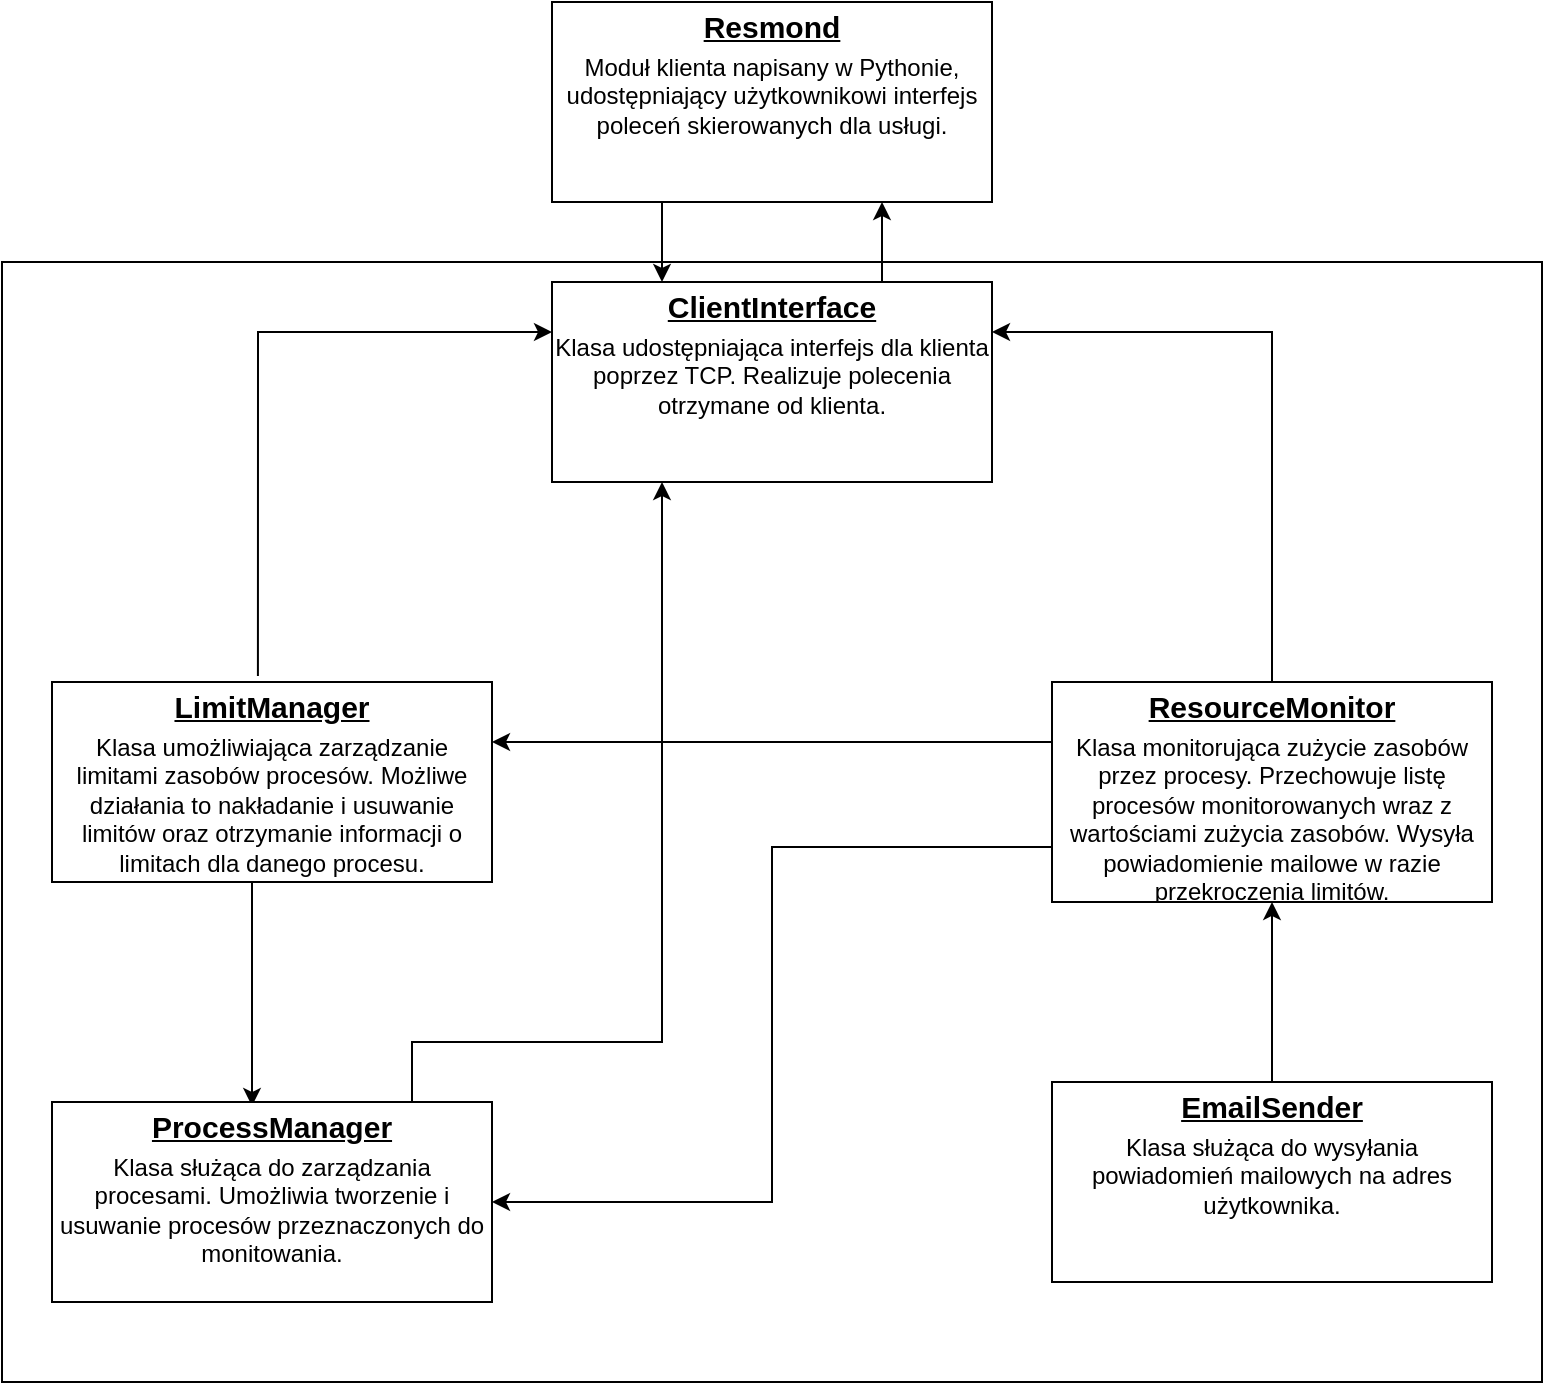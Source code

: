 <mxfile version="10.7.5" type="github"><diagram id="z5-nih2HAeF-knXn-Vmt" name="Page-1"><mxGraphModel dx="1327" dy="808" grid="1" gridSize="10" guides="1" tooltips="1" connect="1" arrows="1" fold="1" page="1" pageScale="1" pageWidth="850" pageHeight="1100" math="0" shadow="0"><root><mxCell id="0"/><mxCell id="1" parent="0"/><mxCell id="hGHSHtTc4q-akdDzBaXe-9" value="" style="rounded=0;whiteSpace=wrap;html=1;strokeColor=#000000;" vertex="1" parent="1"><mxGeometry x="25" y="150" width="770" height="560" as="geometry"/></mxCell><mxCell id="hGHSHtTc4q-akdDzBaXe-10" style="edgeStyle=orthogonalEdgeStyle;rounded=0;orthogonalLoop=1;jettySize=auto;html=1;exitX=0.468;exitY=-0.03;exitDx=0;exitDy=0;entryX=0;entryY=0.25;entryDx=0;entryDy=0;exitPerimeter=0;" edge="1" parent="1" source="hGHSHtTc4q-akdDzBaXe-5" target="hGHSHtTc4q-akdDzBaXe-2"><mxGeometry relative="1" as="geometry"><Array as="points"><mxPoint x="153" y="185"/></Array></mxGeometry></mxCell><mxCell id="hGHSHtTc4q-akdDzBaXe-11" style="edgeStyle=orthogonalEdgeStyle;rounded=0;orthogonalLoop=1;jettySize=auto;html=1;entryX=1;entryY=0.25;entryDx=0;entryDy=0;exitX=0.5;exitY=0;exitDx=0;exitDy=0;" edge="1" parent="1" source="hGHSHtTc4q-akdDzBaXe-7" target="hGHSHtTc4q-akdDzBaXe-2"><mxGeometry relative="1" as="geometry"/></mxCell><mxCell id="hGHSHtTc4q-akdDzBaXe-12" style="edgeStyle=orthogonalEdgeStyle;rounded=0;orthogonalLoop=1;jettySize=auto;html=1;exitX=0.823;exitY=0.01;exitDx=0;exitDy=0;entryX=0.25;entryY=1;entryDx=0;entryDy=0;exitPerimeter=0;" edge="1" parent="1" source="hGHSHtTc4q-akdDzBaXe-6" target="hGHSHtTc4q-akdDzBaXe-2"><mxGeometry relative="1" as="geometry"><Array as="points"><mxPoint x="231" y="620"/><mxPoint x="230" y="620"/><mxPoint x="230" y="540"/><mxPoint x="355" y="540"/></Array></mxGeometry></mxCell><mxCell id="hGHSHtTc4q-akdDzBaXe-20" style="edgeStyle=orthogonalEdgeStyle;rounded=0;orthogonalLoop=1;jettySize=auto;html=1;exitX=0.75;exitY=0;exitDx=0;exitDy=0;entryX=0.75;entryY=1;entryDx=0;entryDy=0;" edge="1" parent="1" source="hGHSHtTc4q-akdDzBaXe-2" target="hGHSHtTc4q-akdDzBaXe-18"><mxGeometry relative="1" as="geometry"/></mxCell><mxCell id="hGHSHtTc4q-akdDzBaXe-2" value="&lt;p style=&quot;margin: 4px 0px 0px ; text-align: center ; font-size: 15px&quot;&gt;&lt;u&gt;&lt;b&gt;&lt;font style=&quot;font-size: 15px&quot;&gt;ClientInterface&lt;/font&gt;&lt;/b&gt;&lt;/u&gt;&lt;/p&gt;&lt;p style=&quot;text-align: center ; margin: 4px 0px 0px&quot;&gt;Klasa udostępniająca interfejs dla&amp;nbsp;klienta poprzez TCP. Realizuje polecenia otrzymane od klienta.&lt;/p&gt;&lt;p style=&quot;text-align: left ; margin: 4px 0px 0px&quot;&gt;&lt;b&gt;&lt;br&gt;&lt;/b&gt;&lt;/p&gt;" style="verticalAlign=top;align=left;overflow=fill;fontSize=12;fontFamily=Helvetica;html=1;whiteSpace=wrap;strokeColor=#000000;spacingLeft=5;spacingRight=5;" vertex="1" parent="1"><mxGeometry x="300" y="160" width="220" height="100" as="geometry"/></mxCell><mxCell id="hGHSHtTc4q-akdDzBaXe-5" value="&lt;p style=&quot;margin: 4px 0px 0px ; text-align: center ; font-size: 15px&quot;&gt;&lt;u&gt;&lt;b&gt;&lt;font style=&quot;font-size: 15px&quot;&gt;LimitManager&lt;/font&gt;&lt;/b&gt;&lt;/u&gt;&lt;/p&gt;&lt;p style=&quot;text-align: center ; margin: 4px 0px 0px&quot;&gt;Klasa umożliwiająca zarządzanie limitami zasobów procesów. Możliwe działania to nakładanie i usuwanie limitów oraz otrzymanie informacji o limitach dla danego procesu.&lt;/p&gt;&lt;p style=&quot;text-align: left ; margin: 4px 0px 0px&quot;&gt;&lt;b&gt;&lt;br&gt;&lt;/b&gt;&lt;/p&gt;" style="verticalAlign=top;align=left;overflow=fill;fontSize=12;fontFamily=Helvetica;html=1;whiteSpace=wrap;strokeColor=#000000;spacingLeft=5;spacingRight=5;" vertex="1" parent="1"><mxGeometry x="50" y="360" width="220" height="100" as="geometry"/></mxCell><mxCell id="hGHSHtTc4q-akdDzBaXe-14" style="edgeStyle=orthogonalEdgeStyle;rounded=0;orthogonalLoop=1;jettySize=auto;html=1;" edge="1" parent="1"><mxGeometry relative="1" as="geometry"><mxPoint x="150" y="460" as="sourcePoint"/><mxPoint x="150" y="572" as="targetPoint"/><Array as="points"/></mxGeometry></mxCell><mxCell id="hGHSHtTc4q-akdDzBaXe-6" value="&lt;p style=&quot;margin: 4px 0px 0px ; text-align: center ; font-size: 15px&quot;&gt;&lt;u&gt;&lt;b&gt;&lt;font style=&quot;font-size: 15px&quot;&gt;ProcessManager&lt;/font&gt;&lt;/b&gt;&lt;/u&gt;&lt;/p&gt;&lt;p style=&quot;text-align: center ; margin: 4px 0px 0px&quot;&gt;Klasa służąca do zarządzania procesami. Umożliwia tworzenie i usuwanie procesów przeznaczonych do monitowania.&lt;/p&gt;" style="verticalAlign=top;align=left;overflow=fill;fontSize=12;fontFamily=Helvetica;html=1;whiteSpace=wrap;strokeColor=#000000;spacingLeft=5;spacingRight=5;" vertex="1" parent="1"><mxGeometry x="50" y="570" width="220" height="100" as="geometry"/></mxCell><mxCell id="hGHSHtTc4q-akdDzBaXe-15" style="edgeStyle=orthogonalEdgeStyle;rounded=0;orthogonalLoop=1;jettySize=auto;html=1;entryX=0.5;entryY=1;entryDx=0;entryDy=0;" edge="1" parent="1" source="hGHSHtTc4q-akdDzBaXe-8" target="hGHSHtTc4q-akdDzBaXe-7"><mxGeometry relative="1" as="geometry"/></mxCell><mxCell id="hGHSHtTc4q-akdDzBaXe-16" style="edgeStyle=orthogonalEdgeStyle;rounded=0;orthogonalLoop=1;jettySize=auto;html=1;exitX=0;exitY=0.75;exitDx=0;exitDy=0;entryX=1;entryY=0.5;entryDx=0;entryDy=0;" edge="1" parent="1" source="hGHSHtTc4q-akdDzBaXe-7" target="hGHSHtTc4q-akdDzBaXe-6"><mxGeometry relative="1" as="geometry"/></mxCell><mxCell id="hGHSHtTc4q-akdDzBaXe-17" style="edgeStyle=orthogonalEdgeStyle;rounded=0;orthogonalLoop=1;jettySize=auto;html=1;exitX=0;exitY=0.445;exitDx=0;exitDy=0;exitPerimeter=0;" edge="1" parent="1" source="hGHSHtTc4q-akdDzBaXe-7" target="hGHSHtTc4q-akdDzBaXe-5"><mxGeometry relative="1" as="geometry"><Array as="points"><mxPoint x="550" y="390"/></Array></mxGeometry></mxCell><mxCell id="hGHSHtTc4q-akdDzBaXe-7" value="&lt;p style=&quot;margin: 4px 0px 0px ; text-align: center ; font-size: 15px&quot;&gt;&lt;u&gt;&lt;b&gt;&lt;font style=&quot;font-size: 15px&quot;&gt;ResourceMonitor&lt;/font&gt;&lt;/b&gt;&lt;/u&gt;&lt;/p&gt;&lt;p style=&quot;text-align: center ; margin: 4px 0px 0px&quot;&gt;Klasa monitorująca zużycie zasobów przez procesy. Przechowuje listę procesów monitorowanych wraz z wartościami zużycia zasobów. Wysyła powiadomienie mailowe w razie przekroczenia limitów.&lt;/p&gt;&lt;p style=&quot;text-align: left ; margin: 4px 0px 0px&quot;&gt;&lt;b&gt;&lt;br&gt;&lt;/b&gt;&lt;/p&gt;" style="verticalAlign=top;align=left;overflow=fill;fontSize=12;fontFamily=Helvetica;html=1;whiteSpace=wrap;strokeColor=#000000;spacingLeft=5;spacingRight=5;" vertex="1" parent="1"><mxGeometry x="550" y="360" width="220" height="110" as="geometry"/></mxCell><mxCell id="hGHSHtTc4q-akdDzBaXe-8" value="&lt;p style=&quot;margin: 4px 0px 0px ; text-align: center ; font-size: 15px&quot;&gt;&lt;u&gt;&lt;b&gt;&lt;font style=&quot;font-size: 15px&quot;&gt;EmailSender&lt;/font&gt;&lt;/b&gt;&lt;/u&gt;&lt;/p&gt;&lt;p style=&quot;text-align: center ; margin: 4px 0px 0px&quot;&gt;Klasa służąca do wysyłania powiadomień mailowych na adres użytkownika.&lt;/p&gt;&lt;p style=&quot;text-align: left ; margin: 4px 0px 0px&quot;&gt;&lt;b&gt;&lt;br&gt;&lt;/b&gt;&lt;/p&gt;" style="verticalAlign=top;align=left;overflow=fill;fontSize=12;fontFamily=Helvetica;html=1;whiteSpace=wrap;strokeColor=#000000;spacingLeft=5;spacingRight=5;" vertex="1" parent="1"><mxGeometry x="550" y="560" width="220" height="100" as="geometry"/></mxCell><mxCell id="hGHSHtTc4q-akdDzBaXe-19" style="edgeStyle=orthogonalEdgeStyle;rounded=0;orthogonalLoop=1;jettySize=auto;html=1;exitX=0.25;exitY=1;exitDx=0;exitDy=0;entryX=0.25;entryY=0;entryDx=0;entryDy=0;" edge="1" parent="1" source="hGHSHtTc4q-akdDzBaXe-18" target="hGHSHtTc4q-akdDzBaXe-2"><mxGeometry relative="1" as="geometry"/></mxCell><mxCell id="hGHSHtTc4q-akdDzBaXe-18" value="&lt;p style=&quot;margin: 4px 0px 0px ; text-align: center ; font-size: 15px&quot;&gt;&lt;b&gt;&lt;u&gt;Resmond&lt;/u&gt;&lt;/b&gt;&lt;/p&gt;&lt;p style=&quot;text-align: center ; margin: 4px 0px 0px&quot;&gt;Moduł klienta napisany w Pythonie, udostępniający użytkownikowi interfejs poleceń skierowanych dla usługi.&lt;/p&gt;" style="verticalAlign=top;align=left;overflow=fill;fontSize=12;fontFamily=Helvetica;html=1;whiteSpace=wrap;strokeColor=#000000;spacingLeft=5;spacingRight=5;" vertex="1" parent="1"><mxGeometry x="300" y="20" width="220" height="100" as="geometry"/></mxCell></root></mxGraphModel></diagram></mxfile>